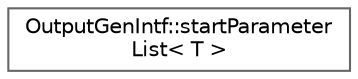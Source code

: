 digraph "Graphical Class Hierarchy"
{
 // INTERACTIVE_SVG=YES
 // LATEX_PDF_SIZE
  bgcolor="transparent";
  edge [fontname=Helvetica,fontsize=10,labelfontname=Helvetica,labelfontsize=10];
  node [fontname=Helvetica,fontsize=10,shape=box,height=0.2,width=0.4];
  rankdir="LR";
  Node0 [label="OutputGenIntf::startParameter\lList\< T \>",height=0.2,width=0.4,color="grey40", fillcolor="white", style="filled",URL="$d1/d94/struct_output_gen_intf_1_1start_parameter_list.html",tooltip=" "];
}
